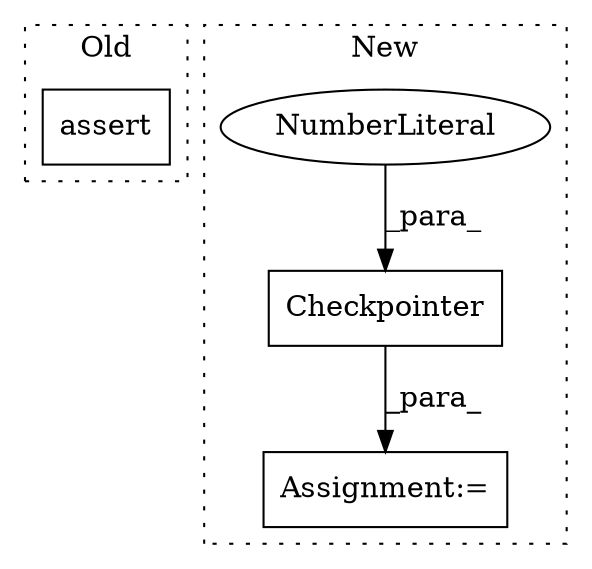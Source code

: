 digraph G {
subgraph cluster0 {
1 [label="assert" a="6" s="1289" l="7" shape="box"];
label = "Old";
style="dotted";
}
subgraph cluster1 {
2 [label="Checkpointer" a="32" s="918,964" l="13,1" shape="box"];
3 [label="NumberLiteral" a="34" s="944" l="1" shape="ellipse"];
4 [label="Assignment:=" a="7" s="917" l="1" shape="box"];
label = "New";
style="dotted";
}
2 -> 4 [label="_para_"];
3 -> 2 [label="_para_"];
}